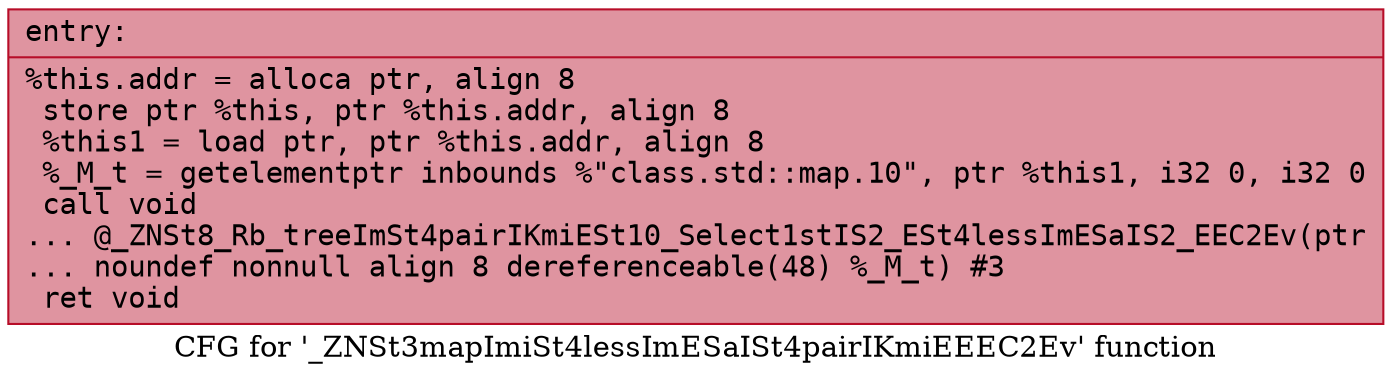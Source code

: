 digraph "CFG for '_ZNSt3mapImiSt4lessImESaISt4pairIKmiEEEC2Ev' function" {
	label="CFG for '_ZNSt3mapImiSt4lessImESaISt4pairIKmiEEEC2Ev' function";

	Node0x55dfe4b16420 [shape=record,color="#b70d28ff", style=filled, fillcolor="#b70d2870" fontname="Courier",label="{entry:\l|  %this.addr = alloca ptr, align 8\l  store ptr %this, ptr %this.addr, align 8\l  %this1 = load ptr, ptr %this.addr, align 8\l  %_M_t = getelementptr inbounds %\"class.std::map.10\", ptr %this1, i32 0, i32 0\l  call void\l... @_ZNSt8_Rb_treeImSt4pairIKmiESt10_Select1stIS2_ESt4lessImESaIS2_EEC2Ev(ptr\l... noundef nonnull align 8 dereferenceable(48) %_M_t) #3\l  ret void\l}"];
}
